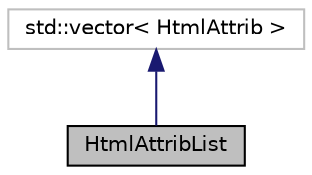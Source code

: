 digraph "HtmlAttribList"
{
 // INTERACTIVE_SVG=YES
 // LATEX_PDF_SIZE
  edge [fontname="Helvetica",fontsize="10",labelfontname="Helvetica",labelfontsize="10"];
  node [fontname="Helvetica",fontsize="10",shape=record];
  Node1 [label="HtmlAttribList",height=0.2,width=0.4,color="black", fillcolor="grey75", style="filled", fontcolor="black",tooltip="Class representing a list of HTML attributes."];
  Node2 -> Node1 [dir="back",color="midnightblue",fontsize="10",style="solid",fontname="Helvetica"];
  Node2 [label="std::vector\< HtmlAttrib \>",height=0.2,width=0.4,color="grey75", fillcolor="white", style="filled",tooltip=" "];
}
